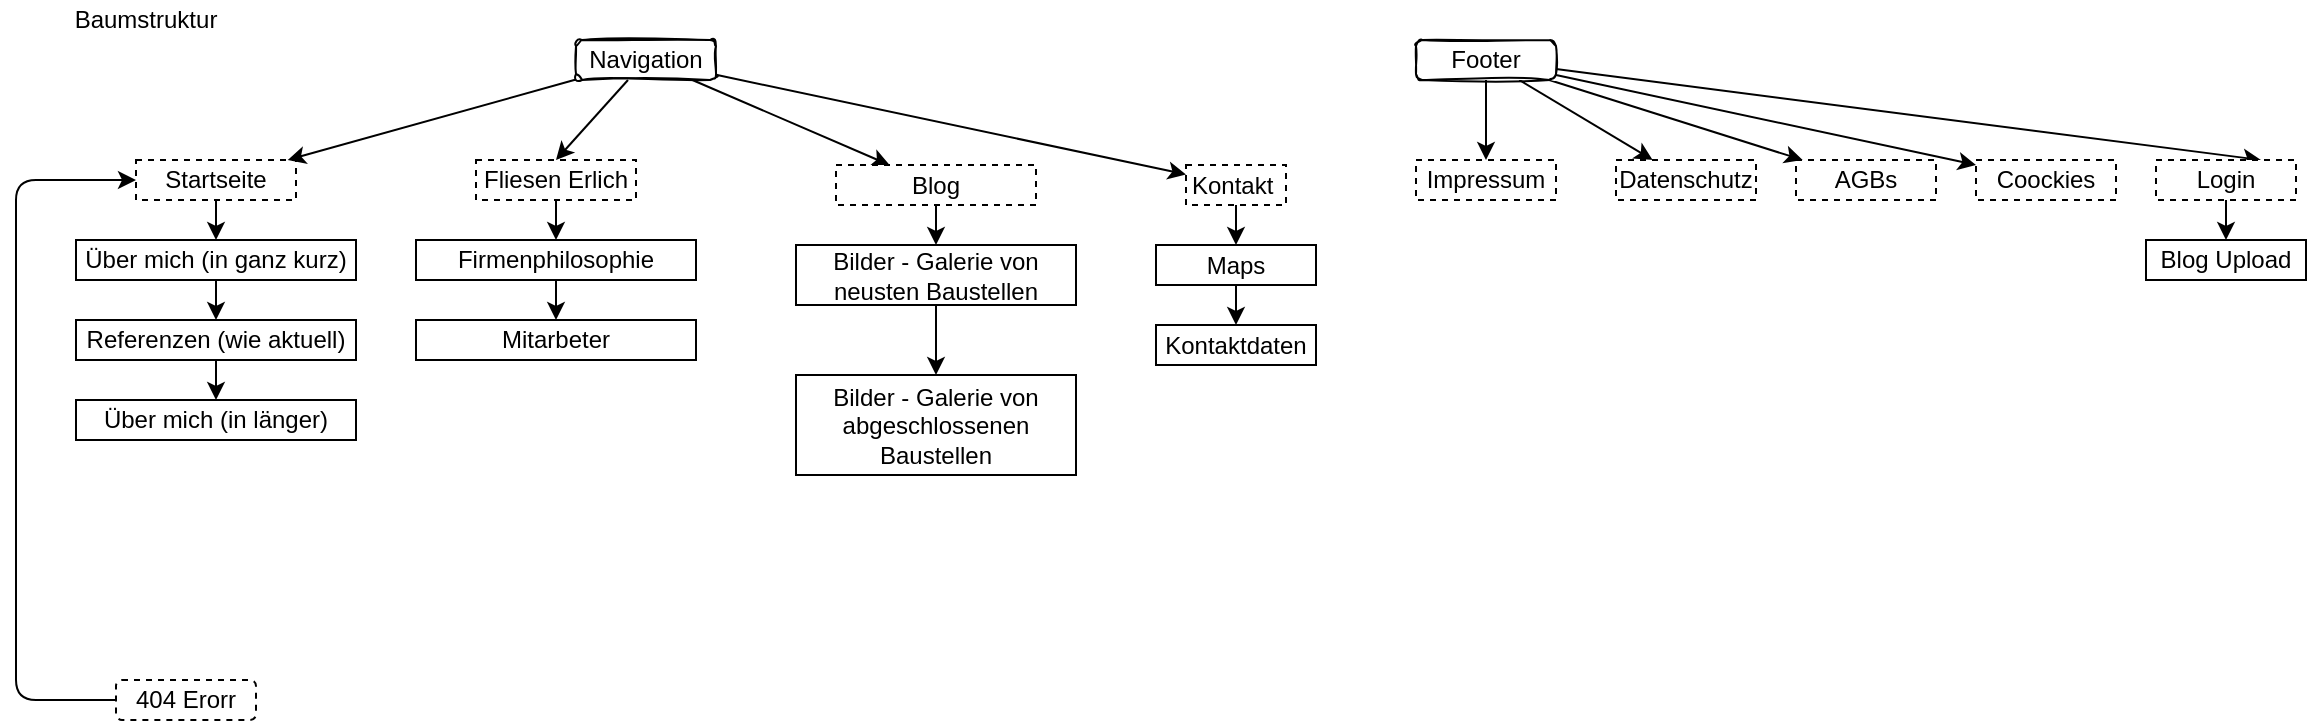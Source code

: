 <mxfile>
    <diagram id="aZx9UbgrfGUgNDw9t-OE" name="Page-1">
        <mxGraphModel dx="989" dy="437" grid="1" gridSize="10" guides="1" tooltips="1" connect="1" arrows="1" fold="1" page="1" pageScale="1" pageWidth="1169" pageHeight="827" math="0" shadow="0">
            <root>
                <mxCell id="0"/>
                <mxCell id="1" parent="0"/>
                <mxCell id="2" value="Baumstruktur" style="text;html=1;strokeColor=none;fillColor=none;align=center;verticalAlign=middle;whiteSpace=wrap;rounded=0;" parent="1" vertex="1">
                    <mxGeometry x="40" y="20" width="70" height="20" as="geometry"/>
                </mxCell>
                <mxCell id="20" style="edgeStyle=none;html=1;" edge="1" parent="1" source="5" target="9">
                    <mxGeometry relative="1" as="geometry"/>
                </mxCell>
                <mxCell id="5" value="Über mich (in ganz kurz)" style="rounded=0;whiteSpace=wrap;html=1;" vertex="1" parent="1">
                    <mxGeometry x="40" y="140" width="140" height="20" as="geometry"/>
                </mxCell>
                <mxCell id="19" style="edgeStyle=none;html=1;" edge="1" parent="1" source="6" target="5">
                    <mxGeometry relative="1" as="geometry"/>
                </mxCell>
                <mxCell id="6" value="Startseite" style="rounded=5;whiteSpace=wrap;html=1;arcSize=48;dashed=1;" vertex="1" parent="1">
                    <mxGeometry x="70" y="100" width="80" height="20" as="geometry"/>
                </mxCell>
                <mxCell id="21" style="edgeStyle=none;html=1;" edge="1" parent="1" source="9" target="11">
                    <mxGeometry relative="1" as="geometry"/>
                </mxCell>
                <mxCell id="9" value="Referenzen (wie aktuell)" style="rounded=0;whiteSpace=wrap;html=1;" vertex="1" parent="1">
                    <mxGeometry x="40" y="180" width="140" height="20" as="geometry"/>
                </mxCell>
                <mxCell id="11" value="Über mich (in länger)" style="rounded=0;whiteSpace=wrap;html=1;" vertex="1" parent="1">
                    <mxGeometry x="40" y="220" width="140" height="20" as="geometry"/>
                </mxCell>
                <mxCell id="55" style="edgeStyle=none;html=1;" edge="1" parent="1" source="12" target="54">
                    <mxGeometry relative="1" as="geometry"/>
                </mxCell>
                <mxCell id="12" value="Firmenphilosophie" style="rounded=0;whiteSpace=wrap;html=1;" vertex="1" parent="1">
                    <mxGeometry x="210" y="140" width="140" height="20" as="geometry"/>
                </mxCell>
                <mxCell id="28" style="edgeStyle=none;html=1;" edge="1" parent="1" source="13" target="23">
                    <mxGeometry relative="1" as="geometry"/>
                </mxCell>
                <mxCell id="13" value="Kontakt&amp;nbsp;" style="rounded=0;whiteSpace=wrap;html=1;dashed=1;" vertex="1" parent="1">
                    <mxGeometry x="595" y="102.5" width="50" height="20" as="geometry"/>
                </mxCell>
                <mxCell id="53" style="edgeStyle=none;html=1;exitX=0.5;exitY=1;exitDx=0;exitDy=0;entryX=0.5;entryY=0;entryDx=0;entryDy=0;" edge="1" parent="1" source="15" target="50">
                    <mxGeometry relative="1" as="geometry"/>
                </mxCell>
                <mxCell id="15" value="Bilder - Galerie von neusten Baustellen" style="rounded=0;whiteSpace=wrap;html=1;" vertex="1" parent="1">
                    <mxGeometry x="400" y="142.5" width="140" height="30" as="geometry"/>
                </mxCell>
                <mxCell id="29" style="edgeStyle=none;html=1;" edge="1" parent="1" source="23" target="24">
                    <mxGeometry relative="1" as="geometry"/>
                </mxCell>
                <mxCell id="23" value="Maps&lt;br&gt;" style="rounded=0;whiteSpace=wrap;html=1;" vertex="1" parent="1">
                    <mxGeometry x="580" y="142.5" width="80" height="20" as="geometry"/>
                </mxCell>
                <mxCell id="24" value="Kontaktdaten&lt;br&gt;" style="rounded=0;whiteSpace=wrap;html=1;" vertex="1" parent="1">
                    <mxGeometry x="580" y="182.5" width="80" height="20" as="geometry"/>
                </mxCell>
                <mxCell id="25" value="Datenschutz" style="rounded=0;whiteSpace=wrap;html=1;dashed=1;" vertex="1" parent="1">
                    <mxGeometry x="810" y="100" width="70" height="20" as="geometry"/>
                </mxCell>
                <mxCell id="26" value="Impressum" style="rounded=0;whiteSpace=wrap;html=1;dashed=1;" vertex="1" parent="1">
                    <mxGeometry x="710" y="100" width="70" height="20" as="geometry"/>
                </mxCell>
                <mxCell id="27" value="AGBs" style="rounded=0;whiteSpace=wrap;html=1;dashed=1;" vertex="1" parent="1">
                    <mxGeometry x="900" y="100" width="70" height="20" as="geometry"/>
                </mxCell>
                <mxCell id="31" style="edgeStyle=none;html=1;" edge="1" parent="1" source="30" target="6">
                    <mxGeometry relative="1" as="geometry"/>
                </mxCell>
                <mxCell id="32" style="edgeStyle=none;html=1;" edge="1" parent="1" source="30" target="13">
                    <mxGeometry relative="1" as="geometry"/>
                </mxCell>
                <mxCell id="39" style="edgeStyle=none;html=1;" edge="1" parent="1" source="30" target="37">
                    <mxGeometry relative="1" as="geometry"/>
                </mxCell>
                <mxCell id="57" style="edgeStyle=none;html=1;entryX=0.5;entryY=0;entryDx=0;entryDy=0;" edge="1" parent="1" source="30" target="56">
                    <mxGeometry relative="1" as="geometry"/>
                </mxCell>
                <mxCell id="30" value="Navigation" style="rounded=1;whiteSpace=wrap;html=1;shadow=0;glass=0;sketch=1;" vertex="1" parent="1">
                    <mxGeometry x="290" y="40" width="70" height="20" as="geometry"/>
                </mxCell>
                <mxCell id="34" style="edgeStyle=none;html=1;" edge="1" parent="1" source="33" target="26">
                    <mxGeometry relative="1" as="geometry"/>
                </mxCell>
                <mxCell id="35" style="edgeStyle=none;html=1;" edge="1" parent="1" source="33" target="25">
                    <mxGeometry relative="1" as="geometry"/>
                </mxCell>
                <mxCell id="36" style="edgeStyle=none;html=1;" edge="1" parent="1" source="33" target="27">
                    <mxGeometry relative="1" as="geometry"/>
                </mxCell>
                <mxCell id="41" style="edgeStyle=none;html=1;" edge="1" parent="1" source="33" target="40">
                    <mxGeometry relative="1" as="geometry"/>
                </mxCell>
                <mxCell id="46" style="edgeStyle=none;html=1;entryX=0.75;entryY=0;entryDx=0;entryDy=0;" edge="1" parent="1" source="33" target="43">
                    <mxGeometry relative="1" as="geometry"/>
                </mxCell>
                <mxCell id="33" value="Footer" style="rounded=1;whiteSpace=wrap;html=1;sketch=1;" vertex="1" parent="1">
                    <mxGeometry x="710" y="40" width="70" height="20" as="geometry"/>
                </mxCell>
                <mxCell id="48" style="edgeStyle=none;html=1;" edge="1" parent="1" source="37" target="15">
                    <mxGeometry relative="1" as="geometry"/>
                </mxCell>
                <mxCell id="37" value="Blog" style="rounded=5;whiteSpace=wrap;html=1;arcSize=48;dashed=1;" vertex="1" parent="1">
                    <mxGeometry x="420" y="102.5" width="100" height="20" as="geometry"/>
                </mxCell>
                <mxCell id="40" value="Coockies" style="rounded=0;whiteSpace=wrap;html=1;dashed=1;" vertex="1" parent="1">
                    <mxGeometry x="990" y="100" width="70" height="20" as="geometry"/>
                </mxCell>
                <mxCell id="45" style="edgeStyle=none;html=1;" edge="1" parent="1" source="43" target="44">
                    <mxGeometry relative="1" as="geometry"/>
                </mxCell>
                <mxCell id="43" value="Login" style="rounded=0;whiteSpace=wrap;html=1;dashed=1;" vertex="1" parent="1">
                    <mxGeometry x="1080" y="100" width="70" height="20" as="geometry"/>
                </mxCell>
                <mxCell id="44" value="Blog Upload" style="rounded=0;whiteSpace=wrap;html=1;" vertex="1" parent="1">
                    <mxGeometry x="1075" y="140" width="80" height="20" as="geometry"/>
                </mxCell>
                <mxCell id="52" style="edgeStyle=none;html=1;entryX=0;entryY=0.5;entryDx=0;entryDy=0;" edge="1" parent="1" source="47" target="6">
                    <mxGeometry relative="1" as="geometry">
                        <Array as="points">
                            <mxPoint x="10" y="370"/>
                            <mxPoint x="10" y="110"/>
                        </Array>
                    </mxGeometry>
                </mxCell>
                <mxCell id="47" value="404 Erorr" style="rounded=1;whiteSpace=wrap;html=1;dashed=1;" vertex="1" parent="1">
                    <mxGeometry x="60" y="360" width="70" height="20" as="geometry"/>
                </mxCell>
                <mxCell id="50" value="Bilder - Galerie von abgeschlossenen Baustellen" style="rounded=0;whiteSpace=wrap;html=1;" vertex="1" parent="1">
                    <mxGeometry x="400" y="207.5" width="140" height="50" as="geometry"/>
                </mxCell>
                <mxCell id="54" value="Mitarbeter" style="rounded=0;whiteSpace=wrap;html=1;" vertex="1" parent="1">
                    <mxGeometry x="210" y="180" width="140" height="20" as="geometry"/>
                </mxCell>
                <mxCell id="58" style="edgeStyle=none;html=1;" edge="1" parent="1" source="56" target="12">
                    <mxGeometry relative="1" as="geometry"/>
                </mxCell>
                <mxCell id="56" value="Fliesen Erlich" style="rounded=5;whiteSpace=wrap;html=1;arcSize=48;dashed=1;" vertex="1" parent="1">
                    <mxGeometry x="240" y="100" width="80" height="20" as="geometry"/>
                </mxCell>
            </root>
        </mxGraphModel>
    </diagram>
</mxfile>